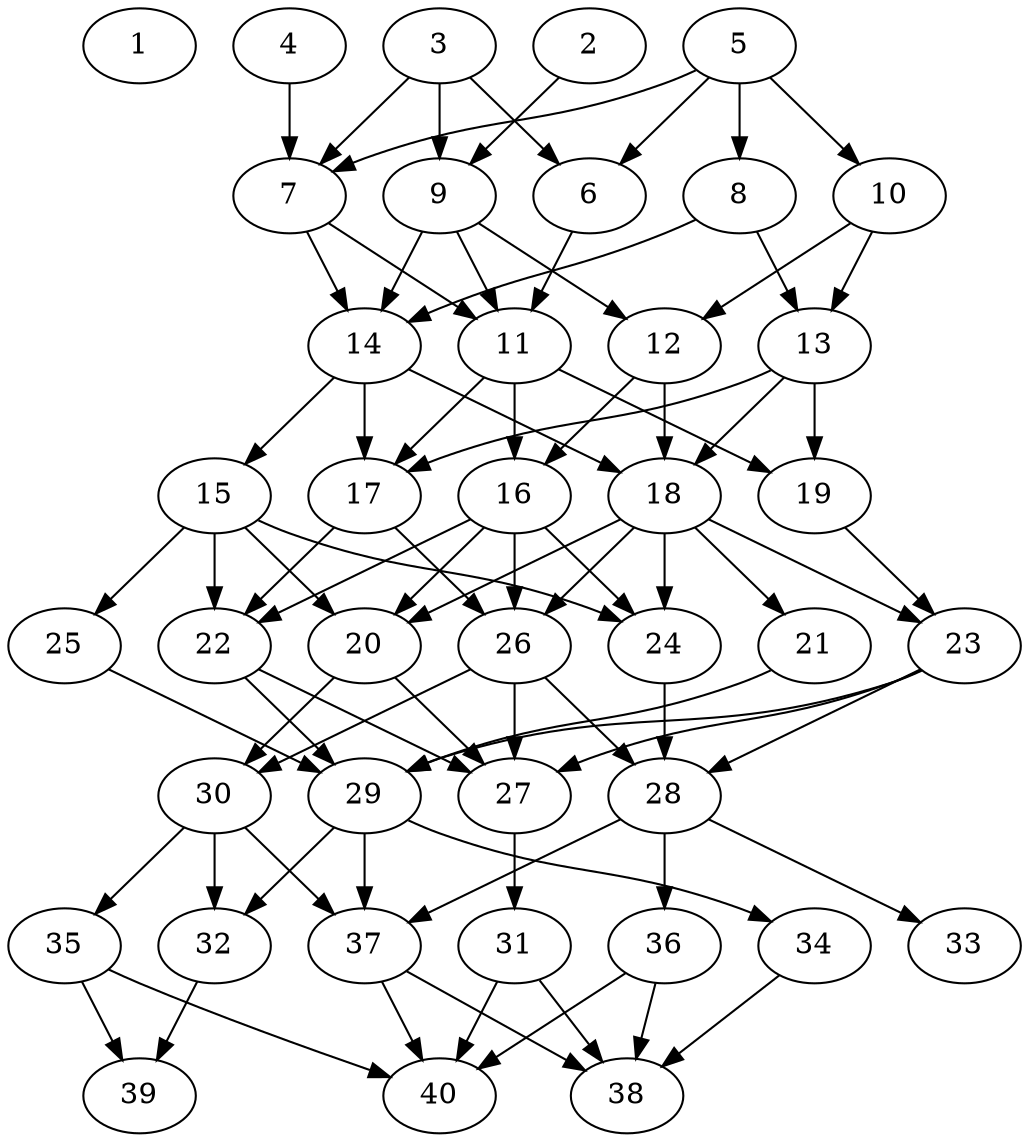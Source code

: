 // DAG automatically generated by daggen at Thu Oct  3 14:06:49 2019
// ./daggen --dot -n 40 --ccr 0.3 --fat 0.5 --regular 0.7 --density 0.6 --mindata 5242880 --maxdata 52428800 
digraph G {
  1 [size="96385707", alpha="0.17", expect_size="28915712"] 
  2 [size="77602133", alpha="0.05", expect_size="23280640"] 
  2 -> 9 [size ="23280640"]
  3 [size="133683200", alpha="0.14", expect_size="40104960"] 
  3 -> 6 [size ="40104960"]
  3 -> 7 [size ="40104960"]
  3 -> 9 [size ="40104960"]
  4 [size="80940373", alpha="0.08", expect_size="24282112"] 
  4 -> 7 [size ="24282112"]
  5 [size="60436480", alpha="0.17", expect_size="18130944"] 
  5 -> 6 [size ="18130944"]
  5 -> 7 [size ="18130944"]
  5 -> 8 [size ="18130944"]
  5 -> 10 [size ="18130944"]
  6 [size="122098347", alpha="0.09", expect_size="36629504"] 
  6 -> 11 [size ="36629504"]
  7 [size="69676373", alpha="0.13", expect_size="20902912"] 
  7 -> 11 [size ="20902912"]
  7 -> 14 [size ="20902912"]
  8 [size="145035947", alpha="0.19", expect_size="43510784"] 
  8 -> 13 [size ="43510784"]
  8 -> 14 [size ="43510784"]
  9 [size="30979413", alpha="0.06", expect_size="9293824"] 
  9 -> 11 [size ="9293824"]
  9 -> 12 [size ="9293824"]
  9 -> 14 [size ="9293824"]
  10 [size="157112320", alpha="0.03", expect_size="47133696"] 
  10 -> 12 [size ="47133696"]
  10 -> 13 [size ="47133696"]
  11 [size="173086720", alpha="0.09", expect_size="51926016"] 
  11 -> 16 [size ="51926016"]
  11 -> 17 [size ="51926016"]
  11 -> 19 [size ="51926016"]
  12 [size="151251627", alpha="0.11", expect_size="45375488"] 
  12 -> 16 [size ="45375488"]
  12 -> 18 [size ="45375488"]
  13 [size="35345067", alpha="0.12", expect_size="10603520"] 
  13 -> 17 [size ="10603520"]
  13 -> 18 [size ="10603520"]
  13 -> 19 [size ="10603520"]
  14 [size="144701440", alpha="0.17", expect_size="43410432"] 
  14 -> 15 [size ="43410432"]
  14 -> 17 [size ="43410432"]
  14 -> 18 [size ="43410432"]
  15 [size="49134933", alpha="0.15", expect_size="14740480"] 
  15 -> 20 [size ="14740480"]
  15 -> 22 [size ="14740480"]
  15 -> 24 [size ="14740480"]
  15 -> 25 [size ="14740480"]
  16 [size="25166507", alpha="0.11", expect_size="7549952"] 
  16 -> 20 [size ="7549952"]
  16 -> 22 [size ="7549952"]
  16 -> 24 [size ="7549952"]
  16 -> 26 [size ="7549952"]
  17 [size="98928640", alpha="0.08", expect_size="29678592"] 
  17 -> 22 [size ="29678592"]
  17 -> 26 [size ="29678592"]
  18 [size="40492373", alpha="0.12", expect_size="12147712"] 
  18 -> 20 [size ="12147712"]
  18 -> 21 [size ="12147712"]
  18 -> 23 [size ="12147712"]
  18 -> 24 [size ="12147712"]
  18 -> 26 [size ="12147712"]
  19 [size="29074773", alpha="0.17", expect_size="8722432"] 
  19 -> 23 [size ="8722432"]
  20 [size="78001493", alpha="0.07", expect_size="23400448"] 
  20 -> 27 [size ="23400448"]
  20 -> 30 [size ="23400448"]
  21 [size="99614720", alpha="0.07", expect_size="29884416"] 
  21 -> 29 [size ="29884416"]
  22 [size="172950187", alpha="0.14", expect_size="51885056"] 
  22 -> 27 [size ="51885056"]
  22 -> 29 [size ="51885056"]
  23 [size="100959573", alpha="0.17", expect_size="30287872"] 
  23 -> 27 [size ="30287872"]
  23 -> 28 [size ="30287872"]
  23 -> 29 [size ="30287872"]
  24 [size="35263147", alpha="0.07", expect_size="10578944"] 
  24 -> 28 [size ="10578944"]
  25 [size="168898560", alpha="0.03", expect_size="50669568"] 
  25 -> 29 [size ="50669568"]
  26 [size="132932267", alpha="0.12", expect_size="39879680"] 
  26 -> 27 [size ="39879680"]
  26 -> 28 [size ="39879680"]
  26 -> 30 [size ="39879680"]
  27 [size="61296640", alpha="0.08", expect_size="18388992"] 
  27 -> 31 [size ="18388992"]
  28 [size="122026667", alpha="0.19", expect_size="36608000"] 
  28 -> 33 [size ="36608000"]
  28 -> 36 [size ="36608000"]
  28 -> 37 [size ="36608000"]
  29 [size="59555840", alpha="0.13", expect_size="17866752"] 
  29 -> 32 [size ="17866752"]
  29 -> 34 [size ="17866752"]
  29 -> 37 [size ="17866752"]
  30 [size="39270400", alpha="0.05", expect_size="11781120"] 
  30 -> 32 [size ="11781120"]
  30 -> 35 [size ="11781120"]
  30 -> 37 [size ="11781120"]
  31 [size="95887360", alpha="0.16", expect_size="28766208"] 
  31 -> 38 [size ="28766208"]
  31 -> 40 [size ="28766208"]
  32 [size="151029760", alpha="0.04", expect_size="45308928"] 
  32 -> 39 [size ="45308928"]
  33 [size="107537067", alpha="0.14", expect_size="32261120"] 
  34 [size="81623040", alpha="0.01", expect_size="24486912"] 
  34 -> 38 [size ="24486912"]
  35 [size="136748373", alpha="0.12", expect_size="41024512"] 
  35 -> 39 [size ="41024512"]
  35 -> 40 [size ="41024512"]
  36 [size="158593707", alpha="0.03", expect_size="47578112"] 
  36 -> 38 [size ="47578112"]
  36 -> 40 [size ="47578112"]
  37 [size="94494720", alpha="0.05", expect_size="28348416"] 
  37 -> 38 [size ="28348416"]
  37 -> 40 [size ="28348416"]
  38 [size="153934507", alpha="0.10", expect_size="46180352"] 
  39 [size="149899947", alpha="0.17", expect_size="44969984"] 
  40 [size="95901013", alpha="0.11", expect_size="28770304"] 
}
